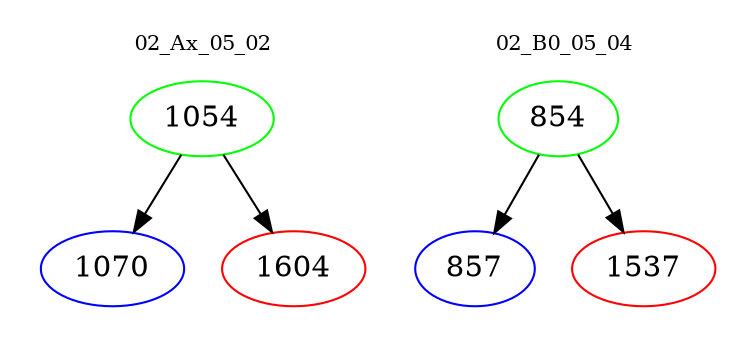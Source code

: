 digraph{
subgraph cluster_0 {
color = white
label = "02_Ax_05_02";
fontsize=10;
T0_1054 [label="1054", color="green"]
T0_1054 -> T0_1070 [color="black"]
T0_1070 [label="1070", color="blue"]
T0_1054 -> T0_1604 [color="black"]
T0_1604 [label="1604", color="red"]
}
subgraph cluster_1 {
color = white
label = "02_B0_05_04";
fontsize=10;
T1_854 [label="854", color="green"]
T1_854 -> T1_857 [color="black"]
T1_857 [label="857", color="blue"]
T1_854 -> T1_1537 [color="black"]
T1_1537 [label="1537", color="red"]
}
}
